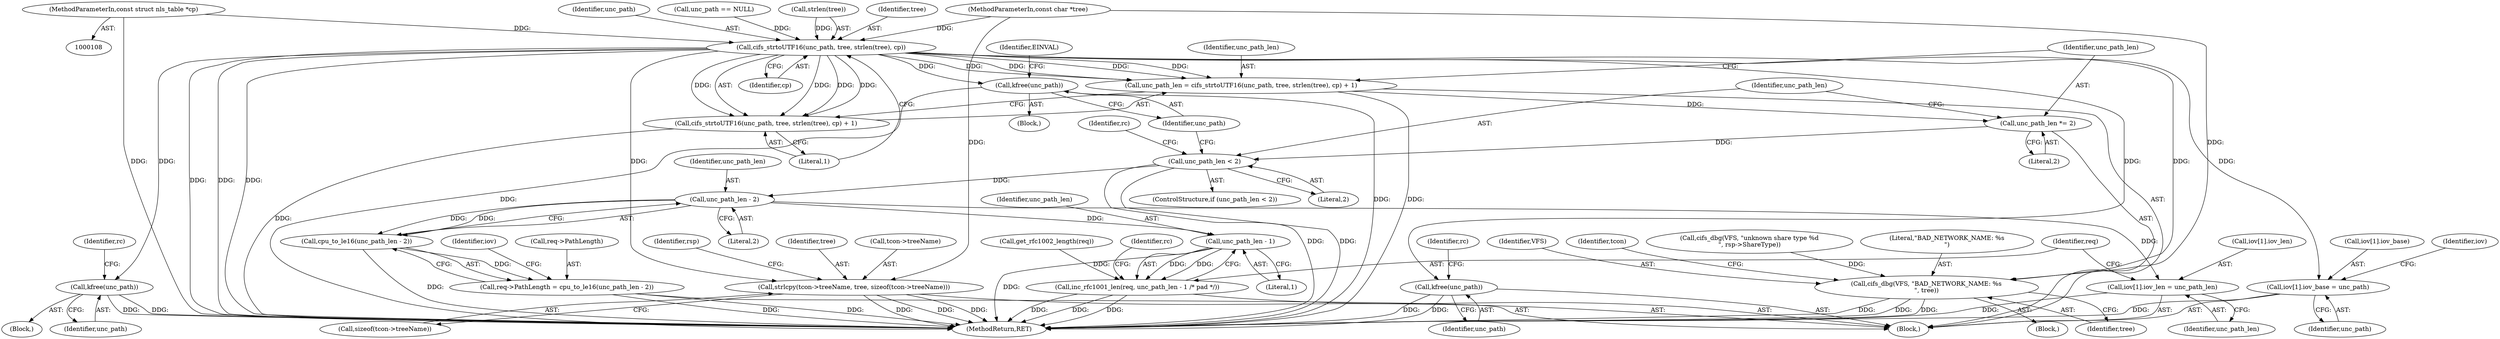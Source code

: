 digraph "0_linux_18f39e7be0121317550d03e267e3ebd4dbfbb3ce@pointer" {
"1000113" [label="(MethodParameterIn,const struct nls_table *cp)"];
"1000176" [label="(Call,cifs_strtoUTF16(unc_path, tree, strlen(tree), cp))"];
"1000173" [label="(Call,unc_path_len = cifs_strtoUTF16(unc_path, tree, strlen(tree), cp) + 1)"];
"1000183" [label="(Call,unc_path_len *= 2)"];
"1000187" [label="(Call,unc_path_len < 2)"];
"1000263" [label="(Call,unc_path_len - 2)"];
"1000262" [label="(Call,cpu_to_le16(unc_path_len - 2))"];
"1000258" [label="(Call,req->PathLength = cpu_to_le16(unc_path_len - 2))"];
"1000273" [label="(Call,iov[1].iov_len = unc_path_len)"];
"1000282" [label="(Call,unc_path_len - 1)"];
"1000280" [label="(Call,inc_rfc1001_len(req, unc_path_len - 1 /* pad */))"];
"1000175" [label="(Call,cifs_strtoUTF16(unc_path, tree, strlen(tree), cp) + 1)"];
"1000191" [label="(Call,kfree(unc_path))"];
"1000208" [label="(Call,kfree(unc_path))"];
"1000266" [label="(Call,iov[1].iov_base = unc_path)"];
"1000432" [label="(Call,strlcpy(tcon->treeName, tree, sizeof(tcon->treeName)))"];
"1000479" [label="(Call,kfree(unc_path))"];
"1000493" [label="(Call,cifs_dbg(VFS, \"BAD_NETWORK_NAME: %s\n\", tree))"];
"1000494" [label="(Identifier,VFS)"];
"1000175" [label="(Call,cifs_strtoUTF16(unc_path, tree, strlen(tree), cp) + 1)"];
"1000178" [label="(Identifier,tree)"];
"1000280" [label="(Call,inc_rfc1001_len(req, unc_path_len - 1 /* pad */))"];
"1000267" [label="(Call,iov[1].iov_base)"];
"1000437" [label="(Call,sizeof(tcon->treeName))"];
"1000181" [label="(Identifier,cp)"];
"1000505" [label="(MethodReturn,RET)"];
"1000177" [label="(Identifier,unc_path)"];
"1000482" [label="(Identifier,rc)"];
"1000498" [label="(Identifier,tcon)"];
"1000272" [label="(Identifier,unc_path)"];
"1000379" [label="(Call,cifs_dbg(VFS, \"unknown share type %d\n\", rsp->ShareType))"];
"1000186" [label="(ControlStructure,if (unc_path_len < 2))"];
"1000263" [label="(Call,unc_path_len - 2)"];
"1000114" [label="(Block,)"];
"1000493" [label="(Call,cifs_dbg(VFS, \"BAD_NETWORK_NAME: %s\n\", tree))"];
"1000279" [label="(Identifier,unc_path_len)"];
"1000113" [label="(MethodParameterIn,const struct nls_table *cp)"];
"1000479" [label="(Call,kfree(unc_path))"];
"1000492" [label="(Block,)"];
"1000111" [label="(MethodParameterIn,const char *tree)"];
"1000432" [label="(Call,strlcpy(tcon->treeName, tree, sizeof(tcon->treeName)))"];
"1000187" [label="(Call,unc_path_len < 2)"];
"1000433" [label="(Call,tcon->treeName)"];
"1000173" [label="(Call,unc_path_len = cifs_strtoUTF16(unc_path, tree, strlen(tree), cp) + 1)"];
"1000184" [label="(Identifier,unc_path_len)"];
"1000283" [label="(Identifier,unc_path_len)"];
"1000281" [label="(Identifier,req)"];
"1000264" [label="(Identifier,unc_path_len)"];
"1000209" [label="(Identifier,unc_path)"];
"1000445" [label="(Identifier,rsp)"];
"1000182" [label="(Literal,1)"];
"1000265" [label="(Literal,2)"];
"1000262" [label="(Call,cpu_to_le16(unc_path_len - 2))"];
"1000269" [label="(Identifier,iov)"];
"1000259" [label="(Call,req->PathLength)"];
"1000190" [label="(Block,)"];
"1000496" [label="(Identifier,tree)"];
"1000258" [label="(Call,req->PathLength = cpu_to_le16(unc_path_len - 2))"];
"1000276" [label="(Identifier,iov)"];
"1000176" [label="(Call,cifs_strtoUTF16(unc_path, tree, strlen(tree), cp))"];
"1000174" [label="(Identifier,unc_path_len)"];
"1000167" [label="(Call,unc_path == NULL)"];
"1000211" [label="(Identifier,rc)"];
"1000197" [label="(Identifier,rc)"];
"1000273" [label="(Call,iov[1].iov_len = unc_path_len)"];
"1000284" [label="(Literal,1)"];
"1000480" [label="(Identifier,unc_path)"];
"1000242" [label="(Call,get_rfc1002_length(req))"];
"1000189" [label="(Literal,2)"];
"1000266" [label="(Call,iov[1].iov_base = unc_path)"];
"1000195" [label="(Identifier,EINVAL)"];
"1000188" [label="(Identifier,unc_path_len)"];
"1000436" [label="(Identifier,tree)"];
"1000286" [label="(Identifier,rc)"];
"1000192" [label="(Identifier,unc_path)"];
"1000208" [label="(Call,kfree(unc_path))"];
"1000179" [label="(Call,strlen(tree))"];
"1000495" [label="(Literal,\"BAD_NETWORK_NAME: %s\n\")"];
"1000185" [label="(Literal,2)"];
"1000183" [label="(Call,unc_path_len *= 2)"];
"1000274" [label="(Call,iov[1].iov_len)"];
"1000191" [label="(Call,kfree(unc_path))"];
"1000207" [label="(Block,)"];
"1000282" [label="(Call,unc_path_len - 1)"];
"1000113" -> "1000108"  [label="AST: "];
"1000113" -> "1000505"  [label="DDG: "];
"1000113" -> "1000176"  [label="DDG: "];
"1000176" -> "1000175"  [label="AST: "];
"1000176" -> "1000181"  [label="CFG: "];
"1000177" -> "1000176"  [label="AST: "];
"1000178" -> "1000176"  [label="AST: "];
"1000179" -> "1000176"  [label="AST: "];
"1000181" -> "1000176"  [label="AST: "];
"1000182" -> "1000176"  [label="CFG: "];
"1000176" -> "1000505"  [label="DDG: "];
"1000176" -> "1000505"  [label="DDG: "];
"1000176" -> "1000505"  [label="DDG: "];
"1000176" -> "1000173"  [label="DDG: "];
"1000176" -> "1000173"  [label="DDG: "];
"1000176" -> "1000173"  [label="DDG: "];
"1000176" -> "1000173"  [label="DDG: "];
"1000176" -> "1000175"  [label="DDG: "];
"1000176" -> "1000175"  [label="DDG: "];
"1000176" -> "1000175"  [label="DDG: "];
"1000176" -> "1000175"  [label="DDG: "];
"1000167" -> "1000176"  [label="DDG: "];
"1000179" -> "1000176"  [label="DDG: "];
"1000111" -> "1000176"  [label="DDG: "];
"1000176" -> "1000191"  [label="DDG: "];
"1000176" -> "1000208"  [label="DDG: "];
"1000176" -> "1000266"  [label="DDG: "];
"1000176" -> "1000432"  [label="DDG: "];
"1000176" -> "1000479"  [label="DDG: "];
"1000176" -> "1000493"  [label="DDG: "];
"1000173" -> "1000114"  [label="AST: "];
"1000173" -> "1000175"  [label="CFG: "];
"1000174" -> "1000173"  [label="AST: "];
"1000175" -> "1000173"  [label="AST: "];
"1000184" -> "1000173"  [label="CFG: "];
"1000173" -> "1000505"  [label="DDG: "];
"1000173" -> "1000183"  [label="DDG: "];
"1000183" -> "1000114"  [label="AST: "];
"1000183" -> "1000185"  [label="CFG: "];
"1000184" -> "1000183"  [label="AST: "];
"1000185" -> "1000183"  [label="AST: "];
"1000188" -> "1000183"  [label="CFG: "];
"1000183" -> "1000187"  [label="DDG: "];
"1000187" -> "1000186"  [label="AST: "];
"1000187" -> "1000189"  [label="CFG: "];
"1000188" -> "1000187"  [label="AST: "];
"1000189" -> "1000187"  [label="AST: "];
"1000192" -> "1000187"  [label="CFG: "];
"1000197" -> "1000187"  [label="CFG: "];
"1000187" -> "1000505"  [label="DDG: "];
"1000187" -> "1000505"  [label="DDG: "];
"1000187" -> "1000263"  [label="DDG: "];
"1000263" -> "1000262"  [label="AST: "];
"1000263" -> "1000265"  [label="CFG: "];
"1000264" -> "1000263"  [label="AST: "];
"1000265" -> "1000263"  [label="AST: "];
"1000262" -> "1000263"  [label="CFG: "];
"1000263" -> "1000262"  [label="DDG: "];
"1000263" -> "1000262"  [label="DDG: "];
"1000263" -> "1000273"  [label="DDG: "];
"1000263" -> "1000282"  [label="DDG: "];
"1000262" -> "1000258"  [label="AST: "];
"1000258" -> "1000262"  [label="CFG: "];
"1000262" -> "1000505"  [label="DDG: "];
"1000262" -> "1000258"  [label="DDG: "];
"1000258" -> "1000114"  [label="AST: "];
"1000259" -> "1000258"  [label="AST: "];
"1000269" -> "1000258"  [label="CFG: "];
"1000258" -> "1000505"  [label="DDG: "];
"1000258" -> "1000505"  [label="DDG: "];
"1000273" -> "1000114"  [label="AST: "];
"1000273" -> "1000279"  [label="CFG: "];
"1000274" -> "1000273"  [label="AST: "];
"1000279" -> "1000273"  [label="AST: "];
"1000281" -> "1000273"  [label="CFG: "];
"1000273" -> "1000505"  [label="DDG: "];
"1000282" -> "1000280"  [label="AST: "];
"1000282" -> "1000284"  [label="CFG: "];
"1000283" -> "1000282"  [label="AST: "];
"1000284" -> "1000282"  [label="AST: "];
"1000280" -> "1000282"  [label="CFG: "];
"1000282" -> "1000505"  [label="DDG: "];
"1000282" -> "1000280"  [label="DDG: "];
"1000282" -> "1000280"  [label="DDG: "];
"1000280" -> "1000114"  [label="AST: "];
"1000281" -> "1000280"  [label="AST: "];
"1000286" -> "1000280"  [label="CFG: "];
"1000280" -> "1000505"  [label="DDG: "];
"1000280" -> "1000505"  [label="DDG: "];
"1000280" -> "1000505"  [label="DDG: "];
"1000242" -> "1000280"  [label="DDG: "];
"1000175" -> "1000182"  [label="CFG: "];
"1000182" -> "1000175"  [label="AST: "];
"1000175" -> "1000505"  [label="DDG: "];
"1000191" -> "1000190"  [label="AST: "];
"1000191" -> "1000192"  [label="CFG: "];
"1000192" -> "1000191"  [label="AST: "];
"1000195" -> "1000191"  [label="CFG: "];
"1000191" -> "1000505"  [label="DDG: "];
"1000191" -> "1000505"  [label="DDG: "];
"1000208" -> "1000207"  [label="AST: "];
"1000208" -> "1000209"  [label="CFG: "];
"1000209" -> "1000208"  [label="AST: "];
"1000211" -> "1000208"  [label="CFG: "];
"1000208" -> "1000505"  [label="DDG: "];
"1000208" -> "1000505"  [label="DDG: "];
"1000266" -> "1000114"  [label="AST: "];
"1000266" -> "1000272"  [label="CFG: "];
"1000267" -> "1000266"  [label="AST: "];
"1000272" -> "1000266"  [label="AST: "];
"1000276" -> "1000266"  [label="CFG: "];
"1000266" -> "1000505"  [label="DDG: "];
"1000432" -> "1000114"  [label="AST: "];
"1000432" -> "1000437"  [label="CFG: "];
"1000433" -> "1000432"  [label="AST: "];
"1000436" -> "1000432"  [label="AST: "];
"1000437" -> "1000432"  [label="AST: "];
"1000445" -> "1000432"  [label="CFG: "];
"1000432" -> "1000505"  [label="DDG: "];
"1000432" -> "1000505"  [label="DDG: "];
"1000432" -> "1000505"  [label="DDG: "];
"1000111" -> "1000432"  [label="DDG: "];
"1000479" -> "1000114"  [label="AST: "];
"1000479" -> "1000480"  [label="CFG: "];
"1000480" -> "1000479"  [label="AST: "];
"1000482" -> "1000479"  [label="CFG: "];
"1000479" -> "1000505"  [label="DDG: "];
"1000479" -> "1000505"  [label="DDG: "];
"1000493" -> "1000492"  [label="AST: "];
"1000493" -> "1000496"  [label="CFG: "];
"1000494" -> "1000493"  [label="AST: "];
"1000495" -> "1000493"  [label="AST: "];
"1000496" -> "1000493"  [label="AST: "];
"1000498" -> "1000493"  [label="CFG: "];
"1000493" -> "1000505"  [label="DDG: "];
"1000493" -> "1000505"  [label="DDG: "];
"1000493" -> "1000505"  [label="DDG: "];
"1000379" -> "1000493"  [label="DDG: "];
"1000111" -> "1000493"  [label="DDG: "];
}
